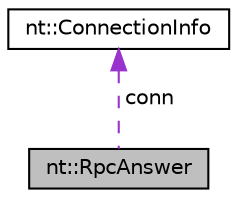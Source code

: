 digraph "nt::RpcAnswer"
{
  edge [fontname="Helvetica",fontsize="10",labelfontname="Helvetica",labelfontsize="10"];
  node [fontname="Helvetica",fontsize="10",shape=record];
  Node1 [label="nt::RpcAnswer",height=0.2,width=0.4,color="black", fillcolor="grey75", style="filled", fontcolor="black"];
  Node2 -> Node1 [dir="back",color="darkorchid3",fontsize="10",style="dashed",label=" conn" ,fontname="Helvetica"];
  Node2 [label="nt::ConnectionInfo",height=0.2,width=0.4,color="black", fillcolor="white", style="filled",URL="$structnt_1_1ConnectionInfo.html",tooltip="NetworkTables Connection Information. "];
}
